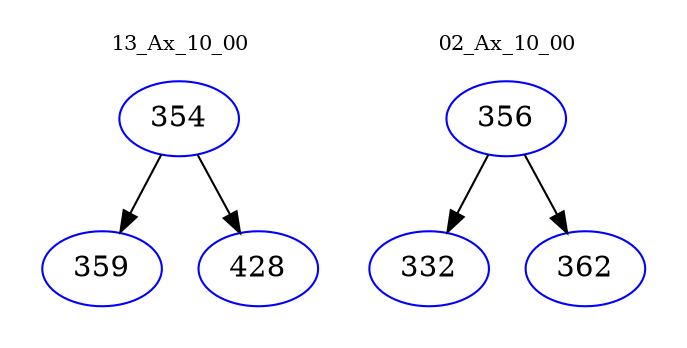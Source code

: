 digraph{
subgraph cluster_0 {
color = white
label = "13_Ax_10_00";
fontsize=10;
T0_354 [label="354", color="blue"]
T0_354 -> T0_359 [color="black"]
T0_359 [label="359", color="blue"]
T0_354 -> T0_428 [color="black"]
T0_428 [label="428", color="blue"]
}
subgraph cluster_1 {
color = white
label = "02_Ax_10_00";
fontsize=10;
T1_356 [label="356", color="blue"]
T1_356 -> T1_332 [color="black"]
T1_332 [label="332", color="blue"]
T1_356 -> T1_362 [color="black"]
T1_362 [label="362", color="blue"]
}
}
